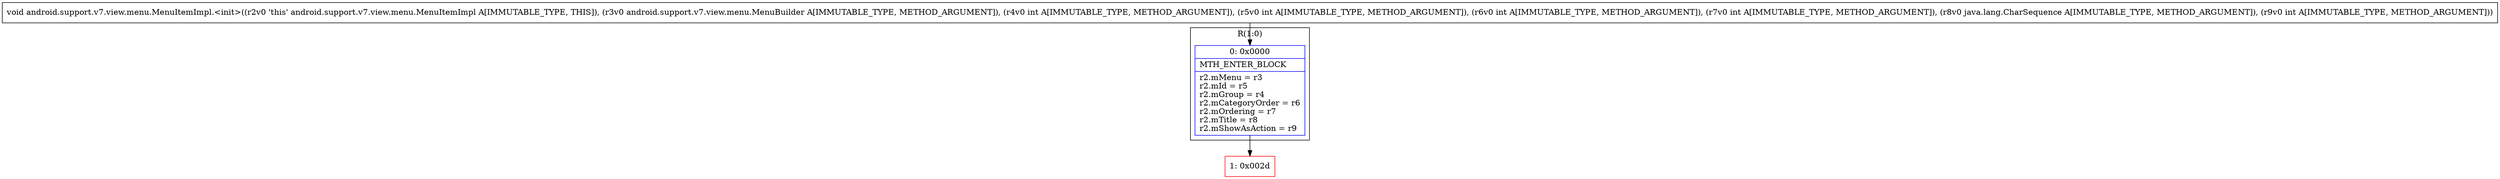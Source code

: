 digraph "CFG forandroid.support.v7.view.menu.MenuItemImpl.\<init\>(Landroid\/support\/v7\/view\/menu\/MenuBuilder;IIIILjava\/lang\/CharSequence;I)V" {
subgraph cluster_Region_1414693862 {
label = "R(1:0)";
node [shape=record,color=blue];
Node_0 [shape=record,label="{0\:\ 0x0000|MTH_ENTER_BLOCK\l|r2.mMenu = r3\lr2.mId = r5\lr2.mGroup = r4\lr2.mCategoryOrder = r6\lr2.mOrdering = r7\lr2.mTitle = r8\lr2.mShowAsAction = r9\l}"];
}
Node_1 [shape=record,color=red,label="{1\:\ 0x002d}"];
MethodNode[shape=record,label="{void android.support.v7.view.menu.MenuItemImpl.\<init\>((r2v0 'this' android.support.v7.view.menu.MenuItemImpl A[IMMUTABLE_TYPE, THIS]), (r3v0 android.support.v7.view.menu.MenuBuilder A[IMMUTABLE_TYPE, METHOD_ARGUMENT]), (r4v0 int A[IMMUTABLE_TYPE, METHOD_ARGUMENT]), (r5v0 int A[IMMUTABLE_TYPE, METHOD_ARGUMENT]), (r6v0 int A[IMMUTABLE_TYPE, METHOD_ARGUMENT]), (r7v0 int A[IMMUTABLE_TYPE, METHOD_ARGUMENT]), (r8v0 java.lang.CharSequence A[IMMUTABLE_TYPE, METHOD_ARGUMENT]), (r9v0 int A[IMMUTABLE_TYPE, METHOD_ARGUMENT])) }"];
MethodNode -> Node_0;
Node_0 -> Node_1;
}

